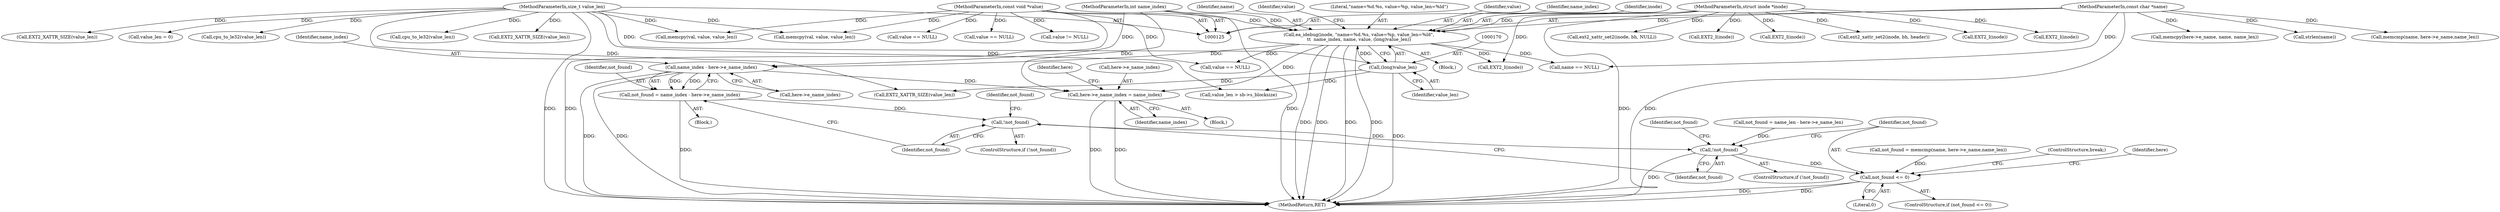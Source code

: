 digraph "0_linux_be0726d33cb8f411945884664924bed3cb8c70ee_10@pointer" {
"1000336" [label="(Call,name_index - here->e_name_index)"];
"1000163" [label="(Call,ea_idebug(inode, \"name=%d.%s, value=%p, value_len=%ld\",\n\t\t  name_index, name, value, (long)value_len))"];
"1000126" [label="(MethodParameterIn,struct inode *inode)"];
"1000127" [label="(MethodParameterIn,int name_index)"];
"1000128" [label="(MethodParameterIn,const char *name)"];
"1000129" [label="(MethodParameterIn,const void *value)"];
"1000169" [label="(Call,(long)value_len)"];
"1000130" [label="(MethodParameterIn,size_t value_len)"];
"1000334" [label="(Call,not_found = name_index - here->e_name_index)"];
"1000342" [label="(Call,!not_found)"];
"1000352" [label="(Call,!not_found)"];
"1000363" [label="(Call,not_found <= 0)"];
"1000723" [label="(Call,here->e_name_index = name_index)"];
"1000533" [label="(Call,EXT2_XATTR_SIZE(value_len))"];
"1000169" [label="(Call,(long)value_len)"];
"1000174" [label="(Identifier,value)"];
"1000465" [label="(Call,value == NULL)"];
"1000163" [label="(Call,ea_idebug(inode, \"name=%d.%s, value=%p, value_len=%ld\",\n\t\t  name_index, name, value, (long)value_len))"];
"1000334" [label="(Call,not_found = name_index - here->e_name_index)"];
"1000338" [label="(Call,here->e_name_index)"];
"1000723" [label="(Call,here->e_name_index = name_index)"];
"1000727" [label="(Identifier,name_index)"];
"1000911" [label="(Call,cpu_to_le32(value_len))"];
"1000126" [label="(MethodParameterIn,struct inode *inode)"];
"1000951" [label="(Call,memcpy(val, value, value_len))"];
"1000355" [label="(Identifier,not_found)"];
"1000733" [label="(Call,memcpy(here->e_name, name, name_len))"];
"1000211" [label="(Call,EXT2_I(inode))"];
"1000364" [label="(Identifier,not_found)"];
"1000785" [label="(Call,EXT2_XATTR_SIZE(value_len))"];
"1000281" [label="(Call,EXT2_I(inode))"];
"1000354" [label="(Call,not_found = memcmp(name, here->e_name,name_len))"];
"1000342" [label="(Call,!not_found)"];
"1000994" [label="(Call,ext2_xattr_set2(inode, bh, header))"];
"1001019" [label="(MethodReturn,RET)"];
"1000802" [label="(Call,memcpy(val, value, value_len))"];
"1001014" [label="(Call,EXT2_I(inode))"];
"1000188" [label="(Call,strlen(name))"];
"1000171" [label="(Identifier,value_len)"];
"1000130" [label="(MethodParameterIn,size_t value_len)"];
"1000195" [label="(Call,value_len > sb->s_blocksize)"];
"1000353" [label="(Identifier,not_found)"];
"1000363" [label="(Call,not_found <= 0)"];
"1000165" [label="(Literal,\"name=%d.%s, value=%p, value_len=%ld\")"];
"1000695" [label="(Block,)"];
"1000168" [label="(Identifier,value)"];
"1000903" [label="(Call,value != NULL)"];
"1000362" [label="(ControlStructure,if (not_found <= 0))"];
"1000337" [label="(Identifier,name_index)"];
"1000206" [label="(Call,EXT2_I(inode))"];
"1000867" [label="(Call,value == NULL)"];
"1000351" [label="(ControlStructure,if (!not_found))"];
"1000366" [label="(ControlStructure,break;)"];
"1000173" [label="(Call,value == NULL)"];
"1000335" [label="(Identifier,not_found)"];
"1000166" [label="(Identifier,name_index)"];
"1000352" [label="(Call,!not_found)"];
"1000919" [label="(Call,EXT2_XATTR_SIZE(value_len))"];
"1000164" [label="(Identifier,inode)"];
"1000176" [label="(Call,value_len = 0)"];
"1000792" [label="(Call,cpu_to_le32(value_len))"];
"1000129" [label="(MethodParameterIn,const void *value)"];
"1000297" [label="(Block,)"];
"1000180" [label="(Call,name == NULL)"];
"1000343" [label="(Identifier,not_found)"];
"1000345" [label="(Identifier,not_found)"];
"1000344" [label="(Call,not_found = name_len - here->e_name_len)"];
"1000368" [label="(Identifier,here)"];
"1000730" [label="(Identifier,here)"];
"1000220" [label="(Call,EXT2_I(inode))"];
"1000127" [label="(MethodParameterIn,int name_index)"];
"1000974" [label="(Call,ext2_xattr_set2(inode, bh, NULL))"];
"1000132" [label="(Block,)"];
"1000128" [label="(MethodParameterIn,const char *name)"];
"1000341" [label="(ControlStructure,if (!not_found))"];
"1000365" [label="(Literal,0)"];
"1000356" [label="(Call,memcmp(name, here->e_name,name_len))"];
"1000167" [label="(Identifier,name)"];
"1000336" [label="(Call,name_index - here->e_name_index)"];
"1000724" [label="(Call,here->e_name_index)"];
"1000336" -> "1000334"  [label="AST: "];
"1000336" -> "1000338"  [label="CFG: "];
"1000337" -> "1000336"  [label="AST: "];
"1000338" -> "1000336"  [label="AST: "];
"1000334" -> "1000336"  [label="CFG: "];
"1000336" -> "1001019"  [label="DDG: "];
"1000336" -> "1001019"  [label="DDG: "];
"1000336" -> "1000334"  [label="DDG: "];
"1000336" -> "1000334"  [label="DDG: "];
"1000163" -> "1000336"  [label="DDG: "];
"1000127" -> "1000336"  [label="DDG: "];
"1000336" -> "1000723"  [label="DDG: "];
"1000163" -> "1000132"  [label="AST: "];
"1000163" -> "1000169"  [label="CFG: "];
"1000164" -> "1000163"  [label="AST: "];
"1000165" -> "1000163"  [label="AST: "];
"1000166" -> "1000163"  [label="AST: "];
"1000167" -> "1000163"  [label="AST: "];
"1000168" -> "1000163"  [label="AST: "];
"1000169" -> "1000163"  [label="AST: "];
"1000174" -> "1000163"  [label="CFG: "];
"1000163" -> "1001019"  [label="DDG: "];
"1000163" -> "1001019"  [label="DDG: "];
"1000163" -> "1001019"  [label="DDG: "];
"1000163" -> "1001019"  [label="DDG: "];
"1000126" -> "1000163"  [label="DDG: "];
"1000127" -> "1000163"  [label="DDG: "];
"1000128" -> "1000163"  [label="DDG: "];
"1000129" -> "1000163"  [label="DDG: "];
"1000169" -> "1000163"  [label="DDG: "];
"1000163" -> "1000173"  [label="DDG: "];
"1000163" -> "1000180"  [label="DDG: "];
"1000163" -> "1000206"  [label="DDG: "];
"1000163" -> "1000723"  [label="DDG: "];
"1000126" -> "1000125"  [label="AST: "];
"1000126" -> "1001019"  [label="DDG: "];
"1000126" -> "1000206"  [label="DDG: "];
"1000126" -> "1000211"  [label="DDG: "];
"1000126" -> "1000220"  [label="DDG: "];
"1000126" -> "1000281"  [label="DDG: "];
"1000126" -> "1000974"  [label="DDG: "];
"1000126" -> "1000994"  [label="DDG: "];
"1000126" -> "1001014"  [label="DDG: "];
"1000127" -> "1000125"  [label="AST: "];
"1000127" -> "1001019"  [label="DDG: "];
"1000127" -> "1000723"  [label="DDG: "];
"1000128" -> "1000125"  [label="AST: "];
"1000128" -> "1001019"  [label="DDG: "];
"1000128" -> "1000180"  [label="DDG: "];
"1000128" -> "1000188"  [label="DDG: "];
"1000128" -> "1000356"  [label="DDG: "];
"1000128" -> "1000733"  [label="DDG: "];
"1000129" -> "1000125"  [label="AST: "];
"1000129" -> "1001019"  [label="DDG: "];
"1000129" -> "1000173"  [label="DDG: "];
"1000129" -> "1000465"  [label="DDG: "];
"1000129" -> "1000802"  [label="DDG: "];
"1000129" -> "1000867"  [label="DDG: "];
"1000129" -> "1000903"  [label="DDG: "];
"1000129" -> "1000951"  [label="DDG: "];
"1000169" -> "1000171"  [label="CFG: "];
"1000170" -> "1000169"  [label="AST: "];
"1000171" -> "1000169"  [label="AST: "];
"1000169" -> "1001019"  [label="DDG: "];
"1000130" -> "1000169"  [label="DDG: "];
"1000169" -> "1000195"  [label="DDG: "];
"1000169" -> "1000533"  [label="DDG: "];
"1000130" -> "1000125"  [label="AST: "];
"1000130" -> "1001019"  [label="DDG: "];
"1000130" -> "1000176"  [label="DDG: "];
"1000130" -> "1000195"  [label="DDG: "];
"1000130" -> "1000533"  [label="DDG: "];
"1000130" -> "1000785"  [label="DDG: "];
"1000130" -> "1000792"  [label="DDG: "];
"1000130" -> "1000802"  [label="DDG: "];
"1000130" -> "1000911"  [label="DDG: "];
"1000130" -> "1000919"  [label="DDG: "];
"1000130" -> "1000951"  [label="DDG: "];
"1000334" -> "1000297"  [label="AST: "];
"1000335" -> "1000334"  [label="AST: "];
"1000343" -> "1000334"  [label="CFG: "];
"1000334" -> "1001019"  [label="DDG: "];
"1000334" -> "1000342"  [label="DDG: "];
"1000342" -> "1000341"  [label="AST: "];
"1000342" -> "1000343"  [label="CFG: "];
"1000343" -> "1000342"  [label="AST: "];
"1000345" -> "1000342"  [label="CFG: "];
"1000353" -> "1000342"  [label="CFG: "];
"1000342" -> "1000352"  [label="DDG: "];
"1000352" -> "1000351"  [label="AST: "];
"1000352" -> "1000353"  [label="CFG: "];
"1000353" -> "1000352"  [label="AST: "];
"1000355" -> "1000352"  [label="CFG: "];
"1000364" -> "1000352"  [label="CFG: "];
"1000352" -> "1001019"  [label="DDG: "];
"1000344" -> "1000352"  [label="DDG: "];
"1000352" -> "1000363"  [label="DDG: "];
"1000363" -> "1000362"  [label="AST: "];
"1000363" -> "1000365"  [label="CFG: "];
"1000364" -> "1000363"  [label="AST: "];
"1000365" -> "1000363"  [label="AST: "];
"1000366" -> "1000363"  [label="CFG: "];
"1000368" -> "1000363"  [label="CFG: "];
"1000363" -> "1001019"  [label="DDG: "];
"1000363" -> "1001019"  [label="DDG: "];
"1000354" -> "1000363"  [label="DDG: "];
"1000723" -> "1000695"  [label="AST: "];
"1000723" -> "1000727"  [label="CFG: "];
"1000724" -> "1000723"  [label="AST: "];
"1000727" -> "1000723"  [label="AST: "];
"1000730" -> "1000723"  [label="CFG: "];
"1000723" -> "1001019"  [label="DDG: "];
"1000723" -> "1001019"  [label="DDG: "];
}
